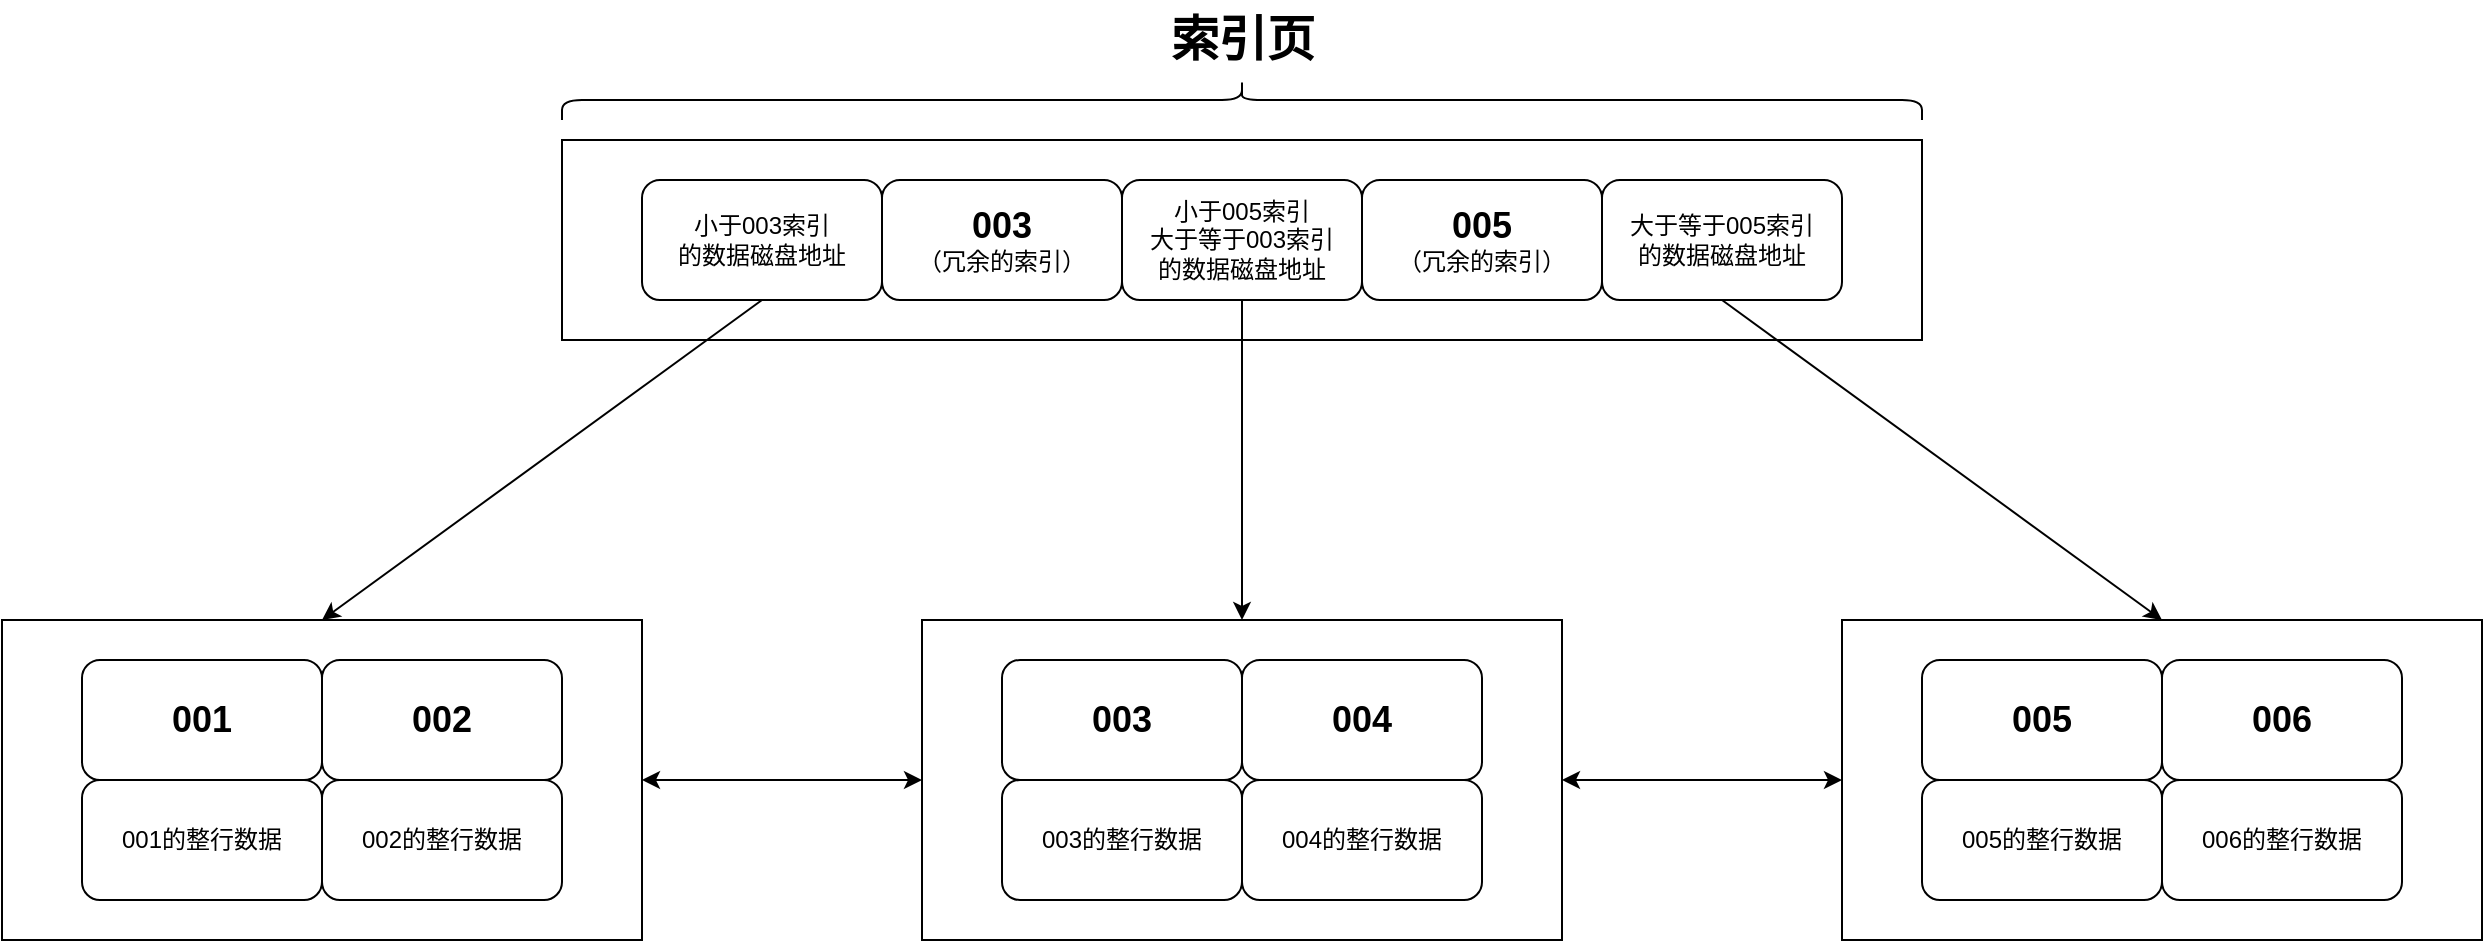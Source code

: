 <mxfile version="28.1.0">
  <diagram name="第 1 页" id="5854gcAgxEi9p37vvvO0">
    <mxGraphModel dx="2163" dy="561" grid="1" gridSize="10" guides="1" tooltips="1" connect="1" arrows="1" fold="1" page="1" pageScale="1" pageWidth="1169" pageHeight="827" math="0" shadow="0">
      <root>
        <mxCell id="0" />
        <mxCell id="1" parent="0" />
        <mxCell id="LhdZbFb5jw5E8dZrb60K-1" value="" style="rounded=0;whiteSpace=wrap;html=1;" vertex="1" parent="1">
          <mxGeometry x="120" y="70" width="680" height="100" as="geometry" />
        </mxCell>
        <mxCell id="LhdZbFb5jw5E8dZrb60K-30" style="rounded=0;orthogonalLoop=1;jettySize=auto;html=1;exitX=0.5;exitY=1;exitDx=0;exitDy=0;entryX=0.5;entryY=0;entryDx=0;entryDy=0;" edge="1" parent="1" source="LhdZbFb5jw5E8dZrb60K-2" target="LhdZbFb5jw5E8dZrb60K-9">
          <mxGeometry relative="1" as="geometry" />
        </mxCell>
        <mxCell id="LhdZbFb5jw5E8dZrb60K-2" value="小于003索引&lt;div&gt;的数据&lt;span style=&quot;background-color: transparent; color: light-dark(rgb(0, 0, 0), rgb(255, 255, 255));&quot;&gt;磁盘地址&lt;/span&gt;&lt;/div&gt;" style="rounded=1;whiteSpace=wrap;html=1;" vertex="1" parent="1">
          <mxGeometry x="160" y="90" width="120" height="60" as="geometry" />
        </mxCell>
        <mxCell id="LhdZbFb5jw5E8dZrb60K-3" value="&lt;b&gt;&lt;font style=&quot;font-size: 18px;&quot;&gt;003&lt;/font&gt;&lt;/b&gt;&lt;div&gt;（冗余的索引）&lt;/div&gt;" style="rounded=1;whiteSpace=wrap;html=1;" vertex="1" parent="1">
          <mxGeometry x="280" y="90" width="120" height="60" as="geometry" />
        </mxCell>
        <mxCell id="LhdZbFb5jw5E8dZrb60K-4" value="&lt;b&gt;&lt;font style=&quot;font-size: 18px;&quot;&gt;005&lt;/font&gt;&lt;/b&gt;&lt;div&gt;（&lt;span style=&quot;background-color: transparent; color: light-dark(rgb(0, 0, 0), rgb(255, 255, 255));&quot;&gt;冗余的索引&lt;/span&gt;&lt;span style=&quot;background-color: transparent; color: light-dark(rgb(0, 0, 0), rgb(255, 255, 255));&quot;&gt;）&lt;/span&gt;&lt;/div&gt;" style="rounded=1;whiteSpace=wrap;html=1;" vertex="1" parent="1">
          <mxGeometry x="520" y="90" width="120" height="60" as="geometry" />
        </mxCell>
        <mxCell id="LhdZbFb5jw5E8dZrb60K-32" style="rounded=0;orthogonalLoop=1;jettySize=auto;html=1;exitX=0.5;exitY=1;exitDx=0;exitDy=0;entryX=0.5;entryY=0;entryDx=0;entryDy=0;" edge="1" parent="1" source="LhdZbFb5jw5E8dZrb60K-5" target="LhdZbFb5jw5E8dZrb60K-17">
          <mxGeometry relative="1" as="geometry" />
        </mxCell>
        <mxCell id="LhdZbFb5jw5E8dZrb60K-5" value="大于等于005索引&lt;div&gt;的数据磁盘地址&lt;/div&gt;" style="rounded=1;whiteSpace=wrap;html=1;" vertex="1" parent="1">
          <mxGeometry x="640" y="90" width="120" height="60" as="geometry" />
        </mxCell>
        <mxCell id="LhdZbFb5jw5E8dZrb60K-31" style="edgeStyle=orthogonalEdgeStyle;rounded=0;orthogonalLoop=1;jettySize=auto;html=1;exitX=0.5;exitY=1;exitDx=0;exitDy=0;entryX=0.5;entryY=0;entryDx=0;entryDy=0;" edge="1" parent="1" source="LhdZbFb5jw5E8dZrb60K-6" target="LhdZbFb5jw5E8dZrb60K-22">
          <mxGeometry relative="1" as="geometry" />
        </mxCell>
        <mxCell id="LhdZbFb5jw5E8dZrb60K-6" value="&lt;div&gt;小于005&lt;span style=&quot;background-color: transparent; color: light-dark(rgb(0, 0, 0), rgb(255, 255, 255));&quot;&gt;索引&lt;/span&gt;&lt;/div&gt;&lt;div&gt;大于等于003索引&lt;/div&gt;&lt;div&gt;&lt;span style=&quot;background-color: transparent; color: light-dark(rgb(0, 0, 0), rgb(255, 255, 255));&quot;&gt;的&lt;/span&gt;数据&lt;span style=&quot;background-color: transparent; color: light-dark(rgb(0, 0, 0), rgb(255, 255, 255));&quot;&gt;磁盘地址&lt;/span&gt;&lt;/div&gt;" style="rounded=1;whiteSpace=wrap;html=1;" vertex="1" parent="1">
          <mxGeometry x="400" y="90" width="120" height="60" as="geometry" />
        </mxCell>
        <mxCell id="LhdZbFb5jw5E8dZrb60K-7" value="" style="shape=curlyBracket;whiteSpace=wrap;html=1;rounded=1;flipH=1;labelPosition=right;verticalLabelPosition=middle;align=left;verticalAlign=middle;direction=south;" vertex="1" parent="1">
          <mxGeometry x="120" y="40" width="680" height="20" as="geometry" />
        </mxCell>
        <mxCell id="LhdZbFb5jw5E8dZrb60K-8" value="索引页" style="text;strokeColor=none;fillColor=none;html=1;fontSize=24;fontStyle=1;verticalAlign=middle;align=center;" vertex="1" parent="1">
          <mxGeometry x="410" width="100" height="40" as="geometry" />
        </mxCell>
        <mxCell id="LhdZbFb5jw5E8dZrb60K-9" value="" style="rounded=0;whiteSpace=wrap;html=1;" vertex="1" parent="1">
          <mxGeometry x="-160" y="310" width="320" height="160" as="geometry" />
        </mxCell>
        <mxCell id="LhdZbFb5jw5E8dZrb60K-10" value="001" style="rounded=1;whiteSpace=wrap;html=1;fontStyle=1;fontSize=18;" vertex="1" parent="1">
          <mxGeometry x="-120" y="330" width="120" height="60" as="geometry" />
        </mxCell>
        <mxCell id="LhdZbFb5jw5E8dZrb60K-11" value="002" style="rounded=1;whiteSpace=wrap;html=1;fontStyle=1;fontSize=18;" vertex="1" parent="1">
          <mxGeometry y="330" width="120" height="60" as="geometry" />
        </mxCell>
        <mxCell id="LhdZbFb5jw5E8dZrb60K-15" value="001的整行数据" style="rounded=1;whiteSpace=wrap;html=1;" vertex="1" parent="1">
          <mxGeometry x="-120" y="390" width="120" height="60" as="geometry" />
        </mxCell>
        <mxCell id="LhdZbFb5jw5E8dZrb60K-16" value="002的整行数据" style="rounded=1;whiteSpace=wrap;html=1;" vertex="1" parent="1">
          <mxGeometry y="390" width="120" height="60" as="geometry" />
        </mxCell>
        <mxCell id="LhdZbFb5jw5E8dZrb60K-17" value="" style="rounded=0;whiteSpace=wrap;html=1;" vertex="1" parent="1">
          <mxGeometry x="760" y="310" width="320" height="160" as="geometry" />
        </mxCell>
        <mxCell id="LhdZbFb5jw5E8dZrb60K-18" value="005" style="rounded=1;whiteSpace=wrap;html=1;fontStyle=1;fontSize=18;" vertex="1" parent="1">
          <mxGeometry x="800" y="330" width="120" height="60" as="geometry" />
        </mxCell>
        <mxCell id="LhdZbFb5jw5E8dZrb60K-19" value="006" style="rounded=1;whiteSpace=wrap;html=1;fontStyle=1;fontSize=18;" vertex="1" parent="1">
          <mxGeometry x="920" y="330" width="120" height="60" as="geometry" />
        </mxCell>
        <mxCell id="LhdZbFb5jw5E8dZrb60K-20" value="005的整行数据" style="rounded=1;whiteSpace=wrap;html=1;" vertex="1" parent="1">
          <mxGeometry x="800" y="390" width="120" height="60" as="geometry" />
        </mxCell>
        <mxCell id="LhdZbFb5jw5E8dZrb60K-21" value="006的整行数据" style="rounded=1;whiteSpace=wrap;html=1;" vertex="1" parent="1">
          <mxGeometry x="920" y="390" width="120" height="60" as="geometry" />
        </mxCell>
        <mxCell id="LhdZbFb5jw5E8dZrb60K-22" value="" style="rounded=0;whiteSpace=wrap;html=1;" vertex="1" parent="1">
          <mxGeometry x="300" y="310" width="320" height="160" as="geometry" />
        </mxCell>
        <mxCell id="LhdZbFb5jw5E8dZrb60K-23" value="003" style="rounded=1;whiteSpace=wrap;html=1;fontStyle=1;fontSize=18;" vertex="1" parent="1">
          <mxGeometry x="340" y="330" width="120" height="60" as="geometry" />
        </mxCell>
        <mxCell id="LhdZbFb5jw5E8dZrb60K-24" value="004" style="rounded=1;whiteSpace=wrap;html=1;fontStyle=1;fontSize=18;" vertex="1" parent="1">
          <mxGeometry x="460" y="330" width="120" height="60" as="geometry" />
        </mxCell>
        <mxCell id="LhdZbFb5jw5E8dZrb60K-25" value="003的整行数据" style="rounded=1;whiteSpace=wrap;html=1;" vertex="1" parent="1">
          <mxGeometry x="340" y="390" width="120" height="60" as="geometry" />
        </mxCell>
        <mxCell id="LhdZbFb5jw5E8dZrb60K-26" value="004的整行数据" style="rounded=1;whiteSpace=wrap;html=1;" vertex="1" parent="1">
          <mxGeometry x="460" y="390" width="120" height="60" as="geometry" />
        </mxCell>
        <mxCell id="LhdZbFb5jw5E8dZrb60K-28" value="" style="endArrow=classic;startArrow=classic;html=1;rounded=0;entryX=0;entryY=0.5;entryDx=0;entryDy=0;exitX=1;exitY=0.5;exitDx=0;exitDy=0;" edge="1" parent="1" source="LhdZbFb5jw5E8dZrb60K-9" target="LhdZbFb5jw5E8dZrb60K-22">
          <mxGeometry width="50" height="50" relative="1" as="geometry">
            <mxPoint x="195" y="400" as="sourcePoint" />
            <mxPoint x="245" y="350" as="targetPoint" />
          </mxGeometry>
        </mxCell>
        <mxCell id="LhdZbFb5jw5E8dZrb60K-29" value="" style="endArrow=classic;startArrow=classic;html=1;rounded=0;entryX=0;entryY=0.5;entryDx=0;entryDy=0;exitX=1;exitY=0.5;exitDx=0;exitDy=0;" edge="1" parent="1" source="LhdZbFb5jw5E8dZrb60K-22" target="LhdZbFb5jw5E8dZrb60K-17">
          <mxGeometry width="50" height="50" relative="1" as="geometry">
            <mxPoint x="660" y="380" as="sourcePoint" />
            <mxPoint x="380" y="380" as="targetPoint" />
          </mxGeometry>
        </mxCell>
      </root>
    </mxGraphModel>
  </diagram>
</mxfile>
